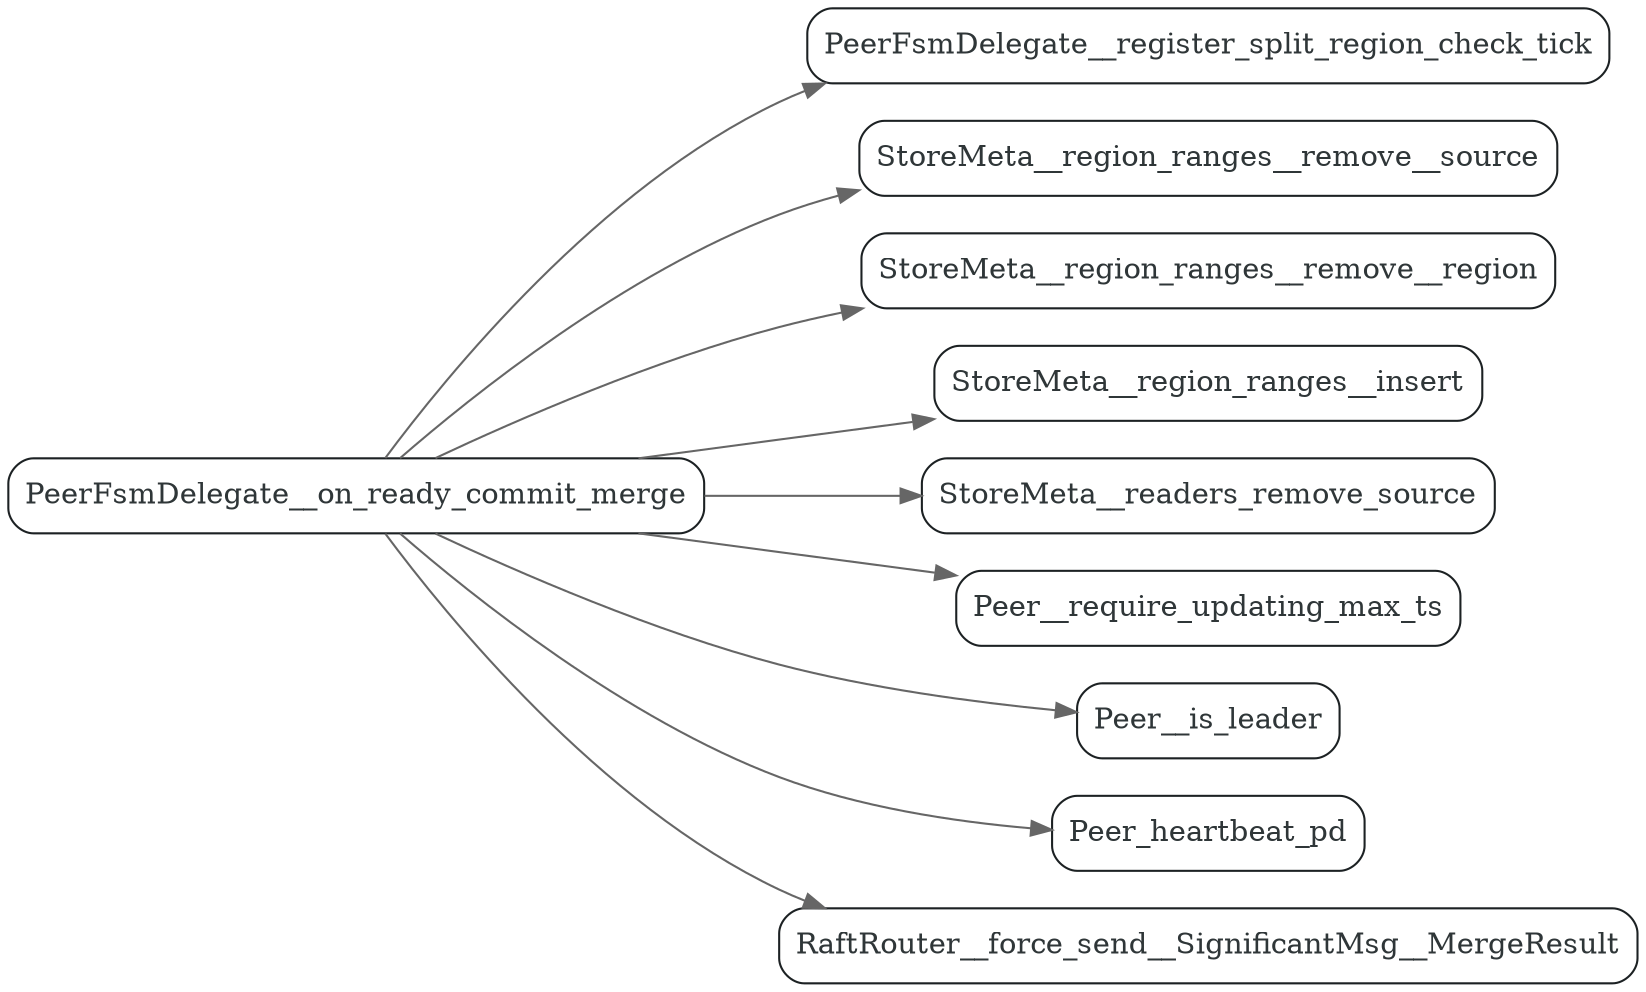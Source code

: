 #include "styles.h"
digraph on_ready_commit_merge {
  node[shape=box;style="rounded";color="#1c2123";fontcolor="#2f3638"];
  edge[color=gray40];
  newrank=true;
  rankdir=LR;

  PeerFsmDelegate__on_ready_commit_merge -> {
    PeerFsmDelegate__register_split_region_check_tick;
    StoreMeta__region_ranges__remove__source;
    StoreMeta__region_ranges__remove__region;
    StoreMeta__region_ranges__insert;
    StoreMeta__readers_remove_source;
    Peer__require_updating_max_ts;
    Peer__is_leader;
    Peer_heartbeat_pd;
    RaftRouter__force_send__SignificantMsg__MergeResult;
  }

}
